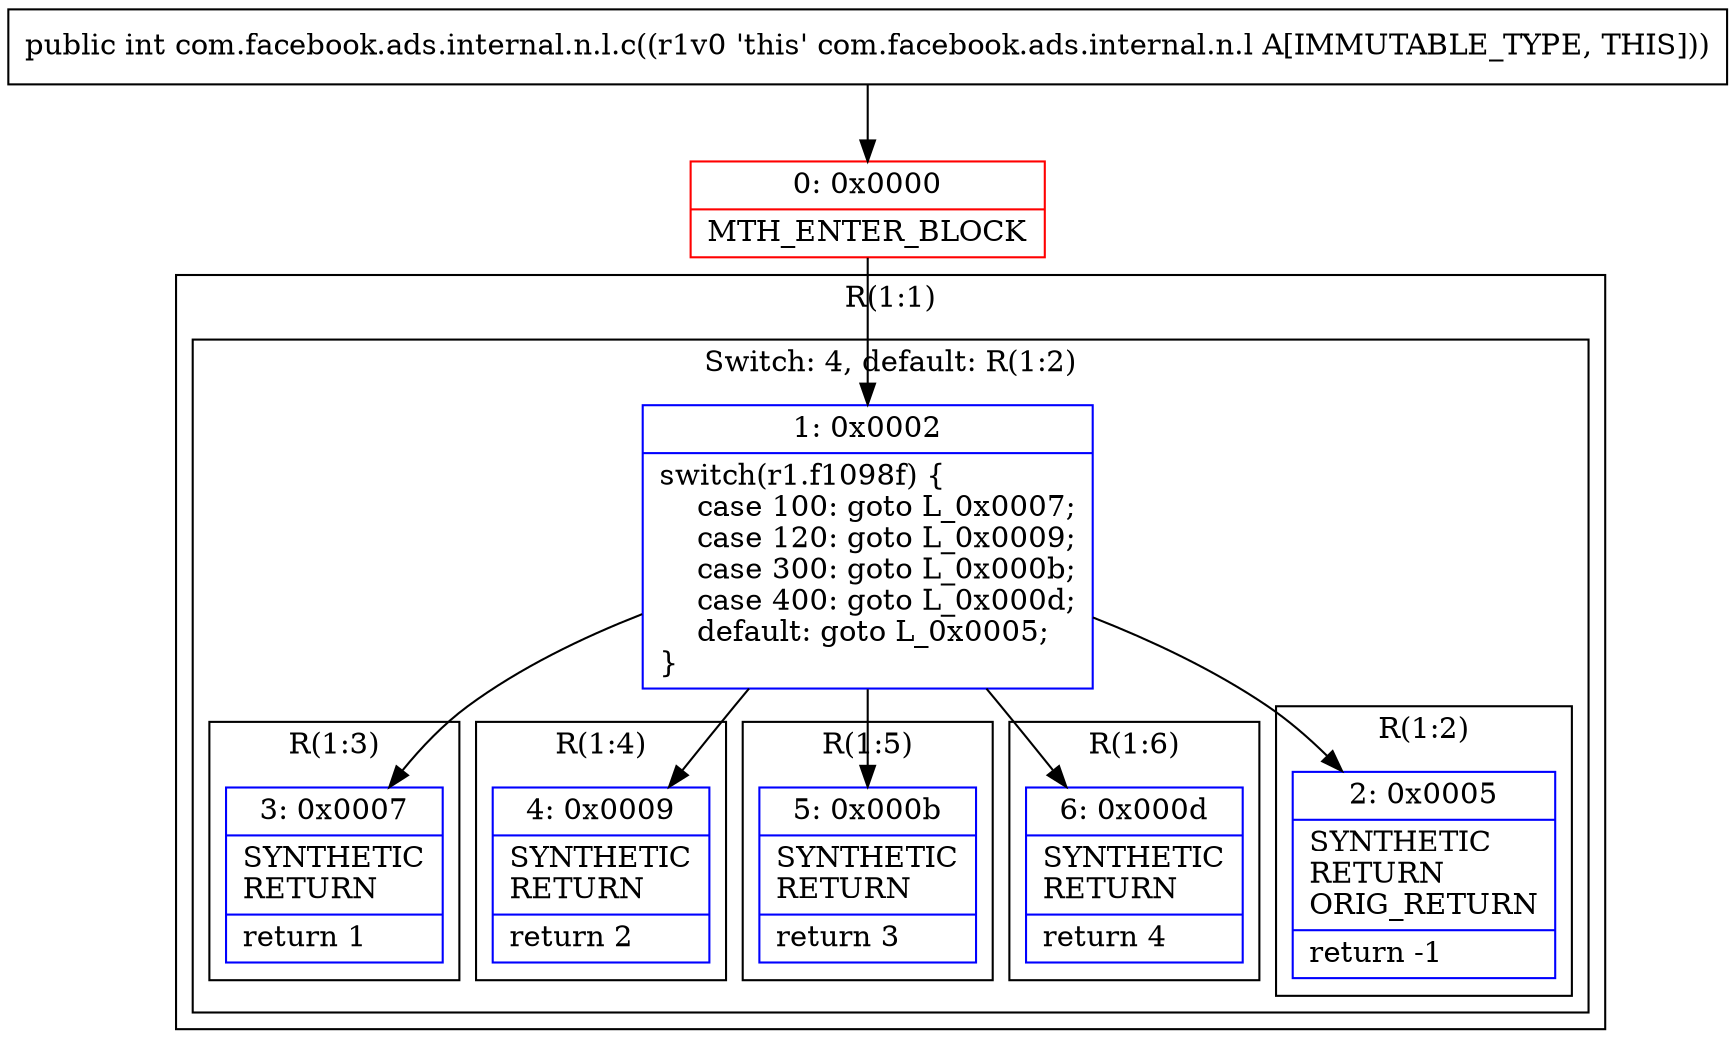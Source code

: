 digraph "CFG forcom.facebook.ads.internal.n.l.c()I" {
subgraph cluster_Region_1155387794 {
label = "R(1:1)";
node [shape=record,color=blue];
subgraph cluster_SwitchRegion_1736851206 {
label = "Switch: 4, default: R(1:2)";
node [shape=record,color=blue];
Node_1 [shape=record,label="{1\:\ 0x0002|switch(r1.f1098f) \{\l    case 100: goto L_0x0007;\l    case 120: goto L_0x0009;\l    case 300: goto L_0x000b;\l    case 400: goto L_0x000d;\l    default: goto L_0x0005;\l\}\l}"];
subgraph cluster_Region_1505378220 {
label = "R(1:3)";
node [shape=record,color=blue];
Node_3 [shape=record,label="{3\:\ 0x0007|SYNTHETIC\lRETURN\l|return 1\l}"];
}
subgraph cluster_Region_1996360023 {
label = "R(1:4)";
node [shape=record,color=blue];
Node_4 [shape=record,label="{4\:\ 0x0009|SYNTHETIC\lRETURN\l|return 2\l}"];
}
subgraph cluster_Region_1552222043 {
label = "R(1:5)";
node [shape=record,color=blue];
Node_5 [shape=record,label="{5\:\ 0x000b|SYNTHETIC\lRETURN\l|return 3\l}"];
}
subgraph cluster_Region_179137986 {
label = "R(1:6)";
node [shape=record,color=blue];
Node_6 [shape=record,label="{6\:\ 0x000d|SYNTHETIC\lRETURN\l|return 4\l}"];
}
subgraph cluster_Region_48391268 {
label = "R(1:2)";
node [shape=record,color=blue];
Node_2 [shape=record,label="{2\:\ 0x0005|SYNTHETIC\lRETURN\lORIG_RETURN\l|return \-1\l}"];
}
}
}
Node_0 [shape=record,color=red,label="{0\:\ 0x0000|MTH_ENTER_BLOCK\l}"];
MethodNode[shape=record,label="{public int com.facebook.ads.internal.n.l.c((r1v0 'this' com.facebook.ads.internal.n.l A[IMMUTABLE_TYPE, THIS])) }"];
MethodNode -> Node_0;
Node_1 -> Node_2;
Node_1 -> Node_3;
Node_1 -> Node_4;
Node_1 -> Node_5;
Node_1 -> Node_6;
Node_0 -> Node_1;
}

